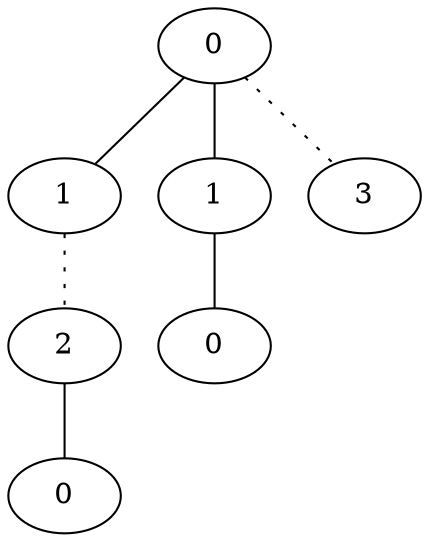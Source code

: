 graph {
a0[label=0];
a1[label=1];
a2[label=2];
a3[label=0];
a4[label=1];
a5[label=0];
a6[label=3];
a0 -- a1;
a0 -- a4;
a0 -- a6 [style=dotted];
a1 -- a2 [style=dotted];
a2 -- a3;
a4 -- a5;
}
